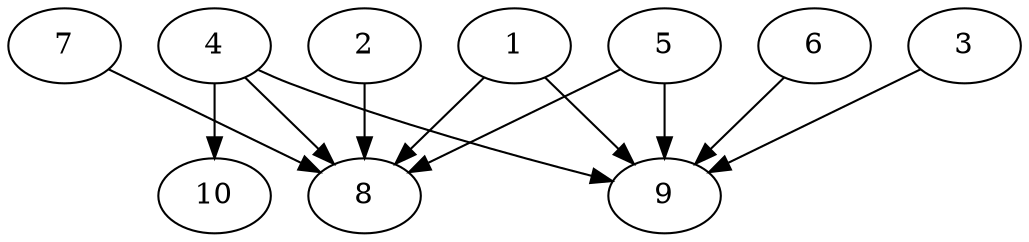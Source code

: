 // DAG automatically generated by daggen at Thu Oct  3 13:58:04 2019
// ./daggen --dot -n 10 --ccr 0.3 --fat 0.9 --regular 0.5 --density 0.9 --mindata 5242880 --maxdata 52428800 
digraph G {
  1 [size="142281387", alpha="0.02", expect_size="42684416"] 
  1 -> 8 [size ="42684416"]
  1 -> 9 [size ="42684416"]
  2 [size="132672853", alpha="0.11", expect_size="39801856"] 
  2 -> 8 [size ="39801856"]
  3 [size="27695787", alpha="0.11", expect_size="8308736"] 
  3 -> 9 [size ="8308736"]
  4 [size="98655573", alpha="0.13", expect_size="29596672"] 
  4 -> 8 [size ="29596672"]
  4 -> 9 [size ="29596672"]
  4 -> 10 [size ="29596672"]
  5 [size="139274240", alpha="0.16", expect_size="41782272"] 
  5 -> 8 [size ="41782272"]
  5 -> 9 [size ="41782272"]
  6 [size="138994347", alpha="0.13", expect_size="41698304"] 
  6 -> 9 [size ="41698304"]
  7 [size="161757867", alpha="0.05", expect_size="48527360"] 
  7 -> 8 [size ="48527360"]
  8 [size="156043947", alpha="0.08", expect_size="46813184"] 
  9 [size="133147307", alpha="0.14", expect_size="39944192"] 
  10 [size="111919787", alpha="0.06", expect_size="33575936"] 
}
